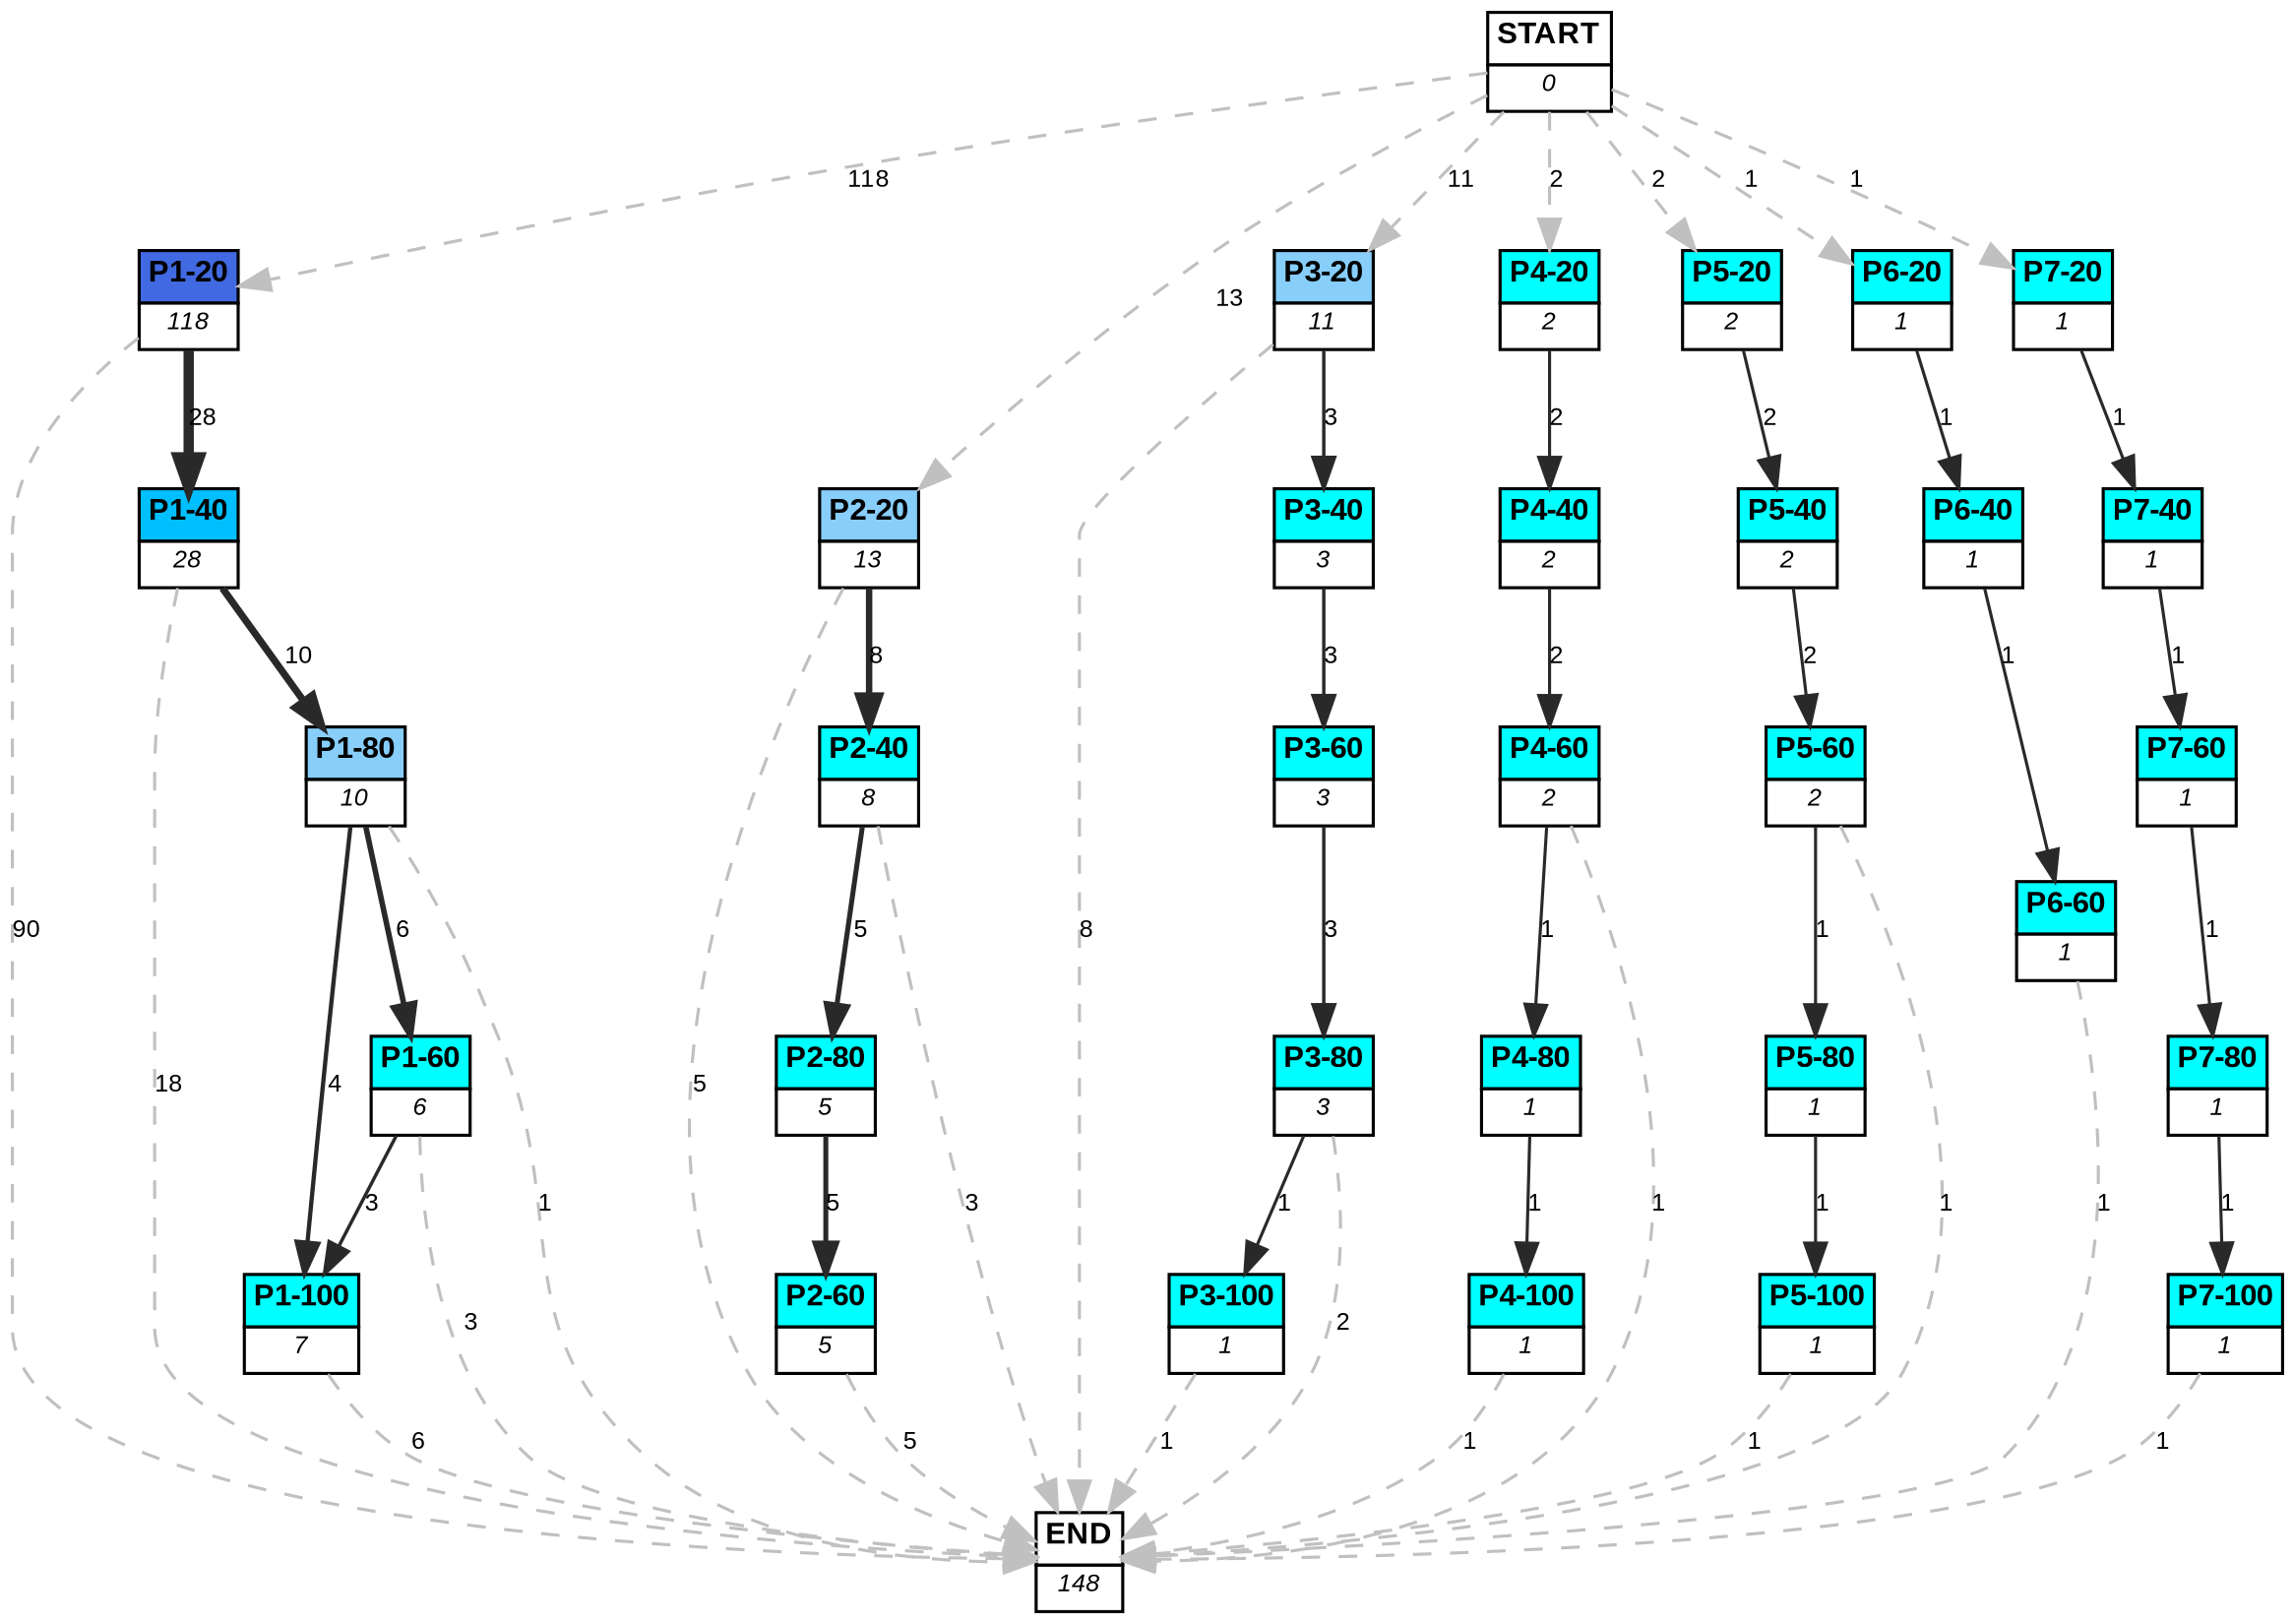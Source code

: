 digraph graphname {
	dpi = 150
	size="16,11!";
	margin = 0;
"P1-20" [shape=plain, label=<<table border="0" cellborder="1" cellspacing="0"><tr><td bgcolor="royalblue"><FONT face="Arial" POINT-SIZE="10"><b>P1-20</b></FONT></td></tr><tr><td bgcolor="white"><FONT face="Arial" POINT-SIZE="8"><i>118</i></FONT></td></tr></table>>]
"P1-40" [shape=plain, label=<<table border="0" cellborder="1" cellspacing="0"><tr><td bgcolor="deepskyblue"><FONT face="Arial" POINT-SIZE="10"><b>P1-40</b></FONT></td></tr><tr><td bgcolor="white"><FONT face="Arial" POINT-SIZE="8"><i>28</i></FONT></td></tr></table>>]
"P1-80" [shape=plain, label=<<table border="0" cellborder="1" cellspacing="0"><tr><td bgcolor="lightskyblue"><FONT face="Arial" POINT-SIZE="10"><b>P1-80</b></FONT></td></tr><tr><td bgcolor="white"><FONT face="Arial" POINT-SIZE="8"><i>10</i></FONT></td></tr></table>>]
"P1-60" [shape=plain, label=<<table border="0" cellborder="1" cellspacing="0"><tr><td bgcolor="aqua"><FONT face="Arial" POINT-SIZE="10"><b>P1-60</b></FONT></td></tr><tr><td bgcolor="white"><FONT face="Arial" POINT-SIZE="8"><i>6</i></FONT></td></tr></table>>]
"P1-100" [shape=plain, label=<<table border="0" cellborder="1" cellspacing="0"><tr><td bgcolor="aqua"><FONT face="Arial" POINT-SIZE="10"><b>P1-100</b></FONT></td></tr><tr><td bgcolor="white"><FONT face="Arial" POINT-SIZE="8"><i>7</i></FONT></td></tr></table>>]
"P2-20" [shape=plain, label=<<table border="0" cellborder="1" cellspacing="0"><tr><td bgcolor="lightskyblue"><FONT face="Arial" POINT-SIZE="10"><b>P2-20</b></FONT></td></tr><tr><td bgcolor="white"><FONT face="Arial" POINT-SIZE="8"><i>13</i></FONT></td></tr></table>>]
"P2-40" [shape=plain, label=<<table border="0" cellborder="1" cellspacing="0"><tr><td bgcolor="aqua"><FONT face="Arial" POINT-SIZE="10"><b>P2-40</b></FONT></td></tr><tr><td bgcolor="white"><FONT face="Arial" POINT-SIZE="8"><i>8</i></FONT></td></tr></table>>]
"P2-80" [shape=plain, label=<<table border="0" cellborder="1" cellspacing="0"><tr><td bgcolor="aqua"><FONT face="Arial" POINT-SIZE="10"><b>P2-80</b></FONT></td></tr><tr><td bgcolor="white"><FONT face="Arial" POINT-SIZE="8"><i>5</i></FONT></td></tr></table>>]
"P2-60" [shape=plain, label=<<table border="0" cellborder="1" cellspacing="0"><tr><td bgcolor="aqua"><FONT face="Arial" POINT-SIZE="10"><b>P2-60</b></FONT></td></tr><tr><td bgcolor="white"><FONT face="Arial" POINT-SIZE="8"><i>5</i></FONT></td></tr></table>>]
"P3-20" [shape=plain, label=<<table border="0" cellborder="1" cellspacing="0"><tr><td bgcolor="lightskyblue"><FONT face="Arial" POINT-SIZE="10"><b>P3-20</b></FONT></td></tr><tr><td bgcolor="white"><FONT face="Arial" POINT-SIZE="8"><i>11</i></FONT></td></tr></table>>]
"P3-40" [shape=plain, label=<<table border="0" cellborder="1" cellspacing="0"><tr><td bgcolor="aqua"><FONT face="Arial" POINT-SIZE="10"><b>P3-40</b></FONT></td></tr><tr><td bgcolor="white"><FONT face="Arial" POINT-SIZE="8"><i>3</i></FONT></td></tr></table>>]
"P3-60" [shape=plain, label=<<table border="0" cellborder="1" cellspacing="0"><tr><td bgcolor="aqua"><FONT face="Arial" POINT-SIZE="10"><b>P3-60</b></FONT></td></tr><tr><td bgcolor="white"><FONT face="Arial" POINT-SIZE="8"><i>3</i></FONT></td></tr></table>>]
"P3-80" [shape=plain, label=<<table border="0" cellborder="1" cellspacing="0"><tr><td bgcolor="aqua"><FONT face="Arial" POINT-SIZE="10"><b>P3-80</b></FONT></td></tr><tr><td bgcolor="white"><FONT face="Arial" POINT-SIZE="8"><i>3</i></FONT></td></tr></table>>]
"P3-100" [shape=plain, label=<<table border="0" cellborder="1" cellspacing="0"><tr><td bgcolor="aqua"><FONT face="Arial" POINT-SIZE="10"><b>P3-100</b></FONT></td></tr><tr><td bgcolor="white"><FONT face="Arial" POINT-SIZE="8"><i>1</i></FONT></td></tr></table>>]
"P4-20" [shape=plain, label=<<table border="0" cellborder="1" cellspacing="0"><tr><td bgcolor="aqua"><FONT face="Arial" POINT-SIZE="10"><b>P4-20</b></FONT></td></tr><tr><td bgcolor="white"><FONT face="Arial" POINT-SIZE="8"><i>2</i></FONT></td></tr></table>>]
"P4-40" [shape=plain, label=<<table border="0" cellborder="1" cellspacing="0"><tr><td bgcolor="aqua"><FONT face="Arial" POINT-SIZE="10"><b>P4-40</b></FONT></td></tr><tr><td bgcolor="white"><FONT face="Arial" POINT-SIZE="8"><i>2</i></FONT></td></tr></table>>]
"P4-60" [shape=plain, label=<<table border="0" cellborder="1" cellspacing="0"><tr><td bgcolor="aqua"><FONT face="Arial" POINT-SIZE="10"><b>P4-60</b></FONT></td></tr><tr><td bgcolor="white"><FONT face="Arial" POINT-SIZE="8"><i>2</i></FONT></td></tr></table>>]
"P5-20" [shape=plain, label=<<table border="0" cellborder="1" cellspacing="0"><tr><td bgcolor="aqua"><FONT face="Arial" POINT-SIZE="10"><b>P5-20</b></FONT></td></tr><tr><td bgcolor="white"><FONT face="Arial" POINT-SIZE="8"><i>2</i></FONT></td></tr></table>>]
"P5-40" [shape=plain, label=<<table border="0" cellborder="1" cellspacing="0"><tr><td bgcolor="aqua"><FONT face="Arial" POINT-SIZE="10"><b>P5-40</b></FONT></td></tr><tr><td bgcolor="white"><FONT face="Arial" POINT-SIZE="8"><i>2</i></FONT></td></tr></table>>]
"P5-60" [shape=plain, label=<<table border="0" cellborder="1" cellspacing="0"><tr><td bgcolor="aqua"><FONT face="Arial" POINT-SIZE="10"><b>P5-60</b></FONT></td></tr><tr><td bgcolor="white"><FONT face="Arial" POINT-SIZE="8"><i>2</i></FONT></td></tr></table>>]
"P4-80" [shape=plain, label=<<table border="0" cellborder="1" cellspacing="0"><tr><td bgcolor="aqua"><FONT face="Arial" POINT-SIZE="10"><b>P4-80</b></FONT></td></tr><tr><td bgcolor="white"><FONT face="Arial" POINT-SIZE="8"><i>1</i></FONT></td></tr></table>>]
"P4-100" [shape=plain, label=<<table border="0" cellborder="1" cellspacing="0"><tr><td bgcolor="aqua"><FONT face="Arial" POINT-SIZE="10"><b>P4-100</b></FONT></td></tr><tr><td bgcolor="white"><FONT face="Arial" POINT-SIZE="8"><i>1</i></FONT></td></tr></table>>]
"P5-80" [shape=plain, label=<<table border="0" cellborder="1" cellspacing="0"><tr><td bgcolor="aqua"><FONT face="Arial" POINT-SIZE="10"><b>P5-80</b></FONT></td></tr><tr><td bgcolor="white"><FONT face="Arial" POINT-SIZE="8"><i>1</i></FONT></td></tr></table>>]
"P5-100" [shape=plain, label=<<table border="0" cellborder="1" cellspacing="0"><tr><td bgcolor="aqua"><FONT face="Arial" POINT-SIZE="10"><b>P5-100</b></FONT></td></tr><tr><td bgcolor="white"><FONT face="Arial" POINT-SIZE="8"><i>1</i></FONT></td></tr></table>>]
"P6-20" [shape=plain, label=<<table border="0" cellborder="1" cellspacing="0"><tr><td bgcolor="aqua"><FONT face="Arial" POINT-SIZE="10"><b>P6-20</b></FONT></td></tr><tr><td bgcolor="white"><FONT face="Arial" POINT-SIZE="8"><i>1</i></FONT></td></tr></table>>]
"P6-40" [shape=plain, label=<<table border="0" cellborder="1" cellspacing="0"><tr><td bgcolor="aqua"><FONT face="Arial" POINT-SIZE="10"><b>P6-40</b></FONT></td></tr><tr><td bgcolor="white"><FONT face="Arial" POINT-SIZE="8"><i>1</i></FONT></td></tr></table>>]
"P6-60" [shape=plain, label=<<table border="0" cellborder="1" cellspacing="0"><tr><td bgcolor="aqua"><FONT face="Arial" POINT-SIZE="10"><b>P6-60</b></FONT></td></tr><tr><td bgcolor="white"><FONT face="Arial" POINT-SIZE="8"><i>1</i></FONT></td></tr></table>>]
"P7-20" [shape=plain, label=<<table border="0" cellborder="1" cellspacing="0"><tr><td bgcolor="aqua"><FONT face="Arial" POINT-SIZE="10"><b>P7-20</b></FONT></td></tr><tr><td bgcolor="white"><FONT face="Arial" POINT-SIZE="8"><i>1</i></FONT></td></tr></table>>]
"P7-40" [shape=plain, label=<<table border="0" cellborder="1" cellspacing="0"><tr><td bgcolor="aqua"><FONT face="Arial" POINT-SIZE="10"><b>P7-40</b></FONT></td></tr><tr><td bgcolor="white"><FONT face="Arial" POINT-SIZE="8"><i>1</i></FONT></td></tr></table>>]
"P7-60" [shape=plain, label=<<table border="0" cellborder="1" cellspacing="0"><tr><td bgcolor="aqua"><FONT face="Arial" POINT-SIZE="10"><b>P7-60</b></FONT></td></tr><tr><td bgcolor="white"><FONT face="Arial" POINT-SIZE="8"><i>1</i></FONT></td></tr></table>>]
"P7-80" [shape=plain, label=<<table border="0" cellborder="1" cellspacing="0"><tr><td bgcolor="aqua"><FONT face="Arial" POINT-SIZE="10"><b>P7-80</b></FONT></td></tr><tr><td bgcolor="white"><FONT face="Arial" POINT-SIZE="8"><i>1</i></FONT></td></tr></table>>]
"P7-100" [shape=plain, label=<<table border="0" cellborder="1" cellspacing="0"><tr><td bgcolor="aqua"><FONT face="Arial" POINT-SIZE="10"><b>P7-100</b></FONT></td></tr><tr><td bgcolor="white"><FONT face="Arial" POINT-SIZE="8"><i>1</i></FONT></td></tr></table>>]
"START" [shape=plain, label=<<table border="0" cellborder="1" cellspacing="0"><tr><td bgcolor="white"><FONT face="Arial" POINT-SIZE="10"><b>START</b></FONT></td></tr><tr><td bgcolor="white"><FONT face="Arial" POINT-SIZE="8"><i>0</i></FONT></td></tr></table>>]
"END" [shape=plain, label=<<table border="0" cellborder="1" cellspacing="0"><tr><td bgcolor="white"><FONT face="Arial" POINT-SIZE="10"><b>END</b></FONT></td></tr><tr><td bgcolor="white"><FONT face="Arial" POINT-SIZE="8"><i>148</i></FONT></td></tr></table>>]
"P1-20" -> "P1-40" [ color=grey16 penwidth = "3.332204510175204"label ="28" labelfloat=false fontname="Arial" fontsize=8]
"P1-20" -> "END" [ style = dashed color=grey label ="90" labelfloat=false fontname="Arial" fontsize=8]
"P1-40" -> "P1-80" [ color=grey16 penwidth = "2.302585092994046"label ="10" labelfloat=false fontname="Arial" fontsize=8]
"P1-40" -> "END" [ style = dashed color=grey label ="18" labelfloat=false fontname="Arial" fontsize=8]
"P1-80" -> "P1-60" [ color=grey16 penwidth = "1.791759469228055"label ="6" labelfloat=false fontname="Arial" fontsize=8]
"P1-80" -> "P1-100" [ color=grey16 penwidth = "1.3862943611198906"label ="4" labelfloat=false fontname="Arial" fontsize=8]
"P1-80" -> "END" [ style = dashed color=grey label ="1" labelfloat=false fontname="Arial" fontsize=8]
"P1-60" -> "P1-100" [ color=grey16 penwidth = "1.0986122886681098"label ="3" labelfloat=false fontname="Arial" fontsize=8]
"P1-60" -> "END" [ style = dashed color=grey label ="3" labelfloat=false fontname="Arial" fontsize=8]
"P1-100" -> "END" [ style = dashed color=grey label ="6" labelfloat=false fontname="Arial" fontsize=8]
"P2-20" -> "P2-40" [ color=grey16 penwidth = "2.0794415416798357"label ="8" labelfloat=false fontname="Arial" fontsize=8]
"P2-20" -> "END" [ style = dashed color=grey label ="5" labelfloat=false fontname="Arial" fontsize=8]
"P2-40" -> "P2-80" [ color=grey16 penwidth = "1.6094379124341003"label ="5" labelfloat=false fontname="Arial" fontsize=8]
"P2-40" -> "END" [ style = dashed color=grey label ="3" labelfloat=false fontname="Arial" fontsize=8]
"P2-80" -> "P2-60" [ color=grey16 penwidth = "1.6094379124341003"label ="5" labelfloat=false fontname="Arial" fontsize=8]
"P2-60" -> "END" [ style = dashed color=grey label ="5" labelfloat=false fontname="Arial" fontsize=8]
"P3-20" -> "P3-40" [ color=grey16 penwidth = "1.0986122886681098"label ="3" labelfloat=false fontname="Arial" fontsize=8]
"P3-20" -> "END" [ style = dashed color=grey label ="8" labelfloat=false fontname="Arial" fontsize=8]
"P3-40" -> "P3-60" [ color=grey16 penwidth = "1.0986122886681098"label ="3" labelfloat=false fontname="Arial" fontsize=8]
"P3-60" -> "P3-80" [ color=grey16 penwidth = "1.0986122886681098"label ="3" labelfloat=false fontname="Arial" fontsize=8]
"P3-80" -> "P3-100" [ color=grey16 penwidth = "1"label ="1" labelfloat=false fontname="Arial" fontsize=8]
"P3-80" -> "END" [ style = dashed color=grey label ="2" labelfloat=false fontname="Arial" fontsize=8]
"P3-100" -> "END" [ style = dashed color=grey label ="1" labelfloat=false fontname="Arial" fontsize=8]
"P4-20" -> "P4-40" [ color=grey16 penwidth = "1"label ="2" labelfloat=false fontname="Arial" fontsize=8]
"P4-40" -> "P4-60" [ color=grey16 penwidth = "1"label ="2" labelfloat=false fontname="Arial" fontsize=8]
"P4-60" -> "P4-80" [ color=grey16 penwidth = "1"label ="1" labelfloat=false fontname="Arial" fontsize=8]
"P4-60" -> "END" [ style = dashed color=grey label ="1" labelfloat=false fontname="Arial" fontsize=8]
"P5-20" -> "P5-40" [ color=grey16 penwidth = "1"label ="2" labelfloat=false fontname="Arial" fontsize=8]
"P5-40" -> "P5-60" [ color=grey16 penwidth = "1"label ="2" labelfloat=false fontname="Arial" fontsize=8]
"P5-60" -> "P5-80" [ color=grey16 penwidth = "1"label ="1" labelfloat=false fontname="Arial" fontsize=8]
"P5-60" -> "END" [ style = dashed color=grey label ="1" labelfloat=false fontname="Arial" fontsize=8]
"P4-80" -> "P4-100" [ color=grey16 penwidth = "1"label ="1" labelfloat=false fontname="Arial" fontsize=8]
"P4-100" -> "END" [ style = dashed color=grey label ="1" labelfloat=false fontname="Arial" fontsize=8]
"P5-80" -> "P5-100" [ color=grey16 penwidth = "1"label ="1" labelfloat=false fontname="Arial" fontsize=8]
"P5-100" -> "END" [ style = dashed color=grey label ="1" labelfloat=false fontname="Arial" fontsize=8]
"P6-20" -> "P6-40" [ color=grey16 penwidth = "1"label ="1" labelfloat=false fontname="Arial" fontsize=8]
"P6-40" -> "P6-60" [ color=grey16 penwidth = "1"label ="1" labelfloat=false fontname="Arial" fontsize=8]
"P6-60" -> "END" [ style = dashed color=grey label ="1" labelfloat=false fontname="Arial" fontsize=8]
"P7-20" -> "P7-40" [ color=grey16 penwidth = "1"label ="1" labelfloat=false fontname="Arial" fontsize=8]
"P7-40" -> "P7-60" [ color=grey16 penwidth = "1"label ="1" labelfloat=false fontname="Arial" fontsize=8]
"P7-60" -> "P7-80" [ color=grey16 penwidth = "1"label ="1" labelfloat=false fontname="Arial" fontsize=8]
"P7-80" -> "P7-100" [ color=grey16 penwidth = "1"label ="1" labelfloat=false fontname="Arial" fontsize=8]
"P7-100" -> "END" [ style = dashed color=grey label ="1" labelfloat=false fontname="Arial" fontsize=8]
"START" -> "P1-20" [ style = dashed color=grey label ="118" labelfloat=false fontname="Arial" fontsize=8]
"START" -> "P2-20" [ style = dashed color=grey label ="13" labelfloat=false fontname="Arial" fontsize=8]
"START" -> "P3-20" [ style = dashed color=grey label ="11" labelfloat=false fontname="Arial" fontsize=8]
"START" -> "P4-20" [ style = dashed color=grey label ="2" labelfloat=false fontname="Arial" fontsize=8]
"START" -> "P5-20" [ style = dashed color=grey label ="2" labelfloat=false fontname="Arial" fontsize=8]
"START" -> "P6-20" [ style = dashed color=grey label ="1" labelfloat=false fontname="Arial" fontsize=8]
"START" -> "P7-20" [ style = dashed color=grey label ="1" labelfloat=false fontname="Arial" fontsize=8]
}